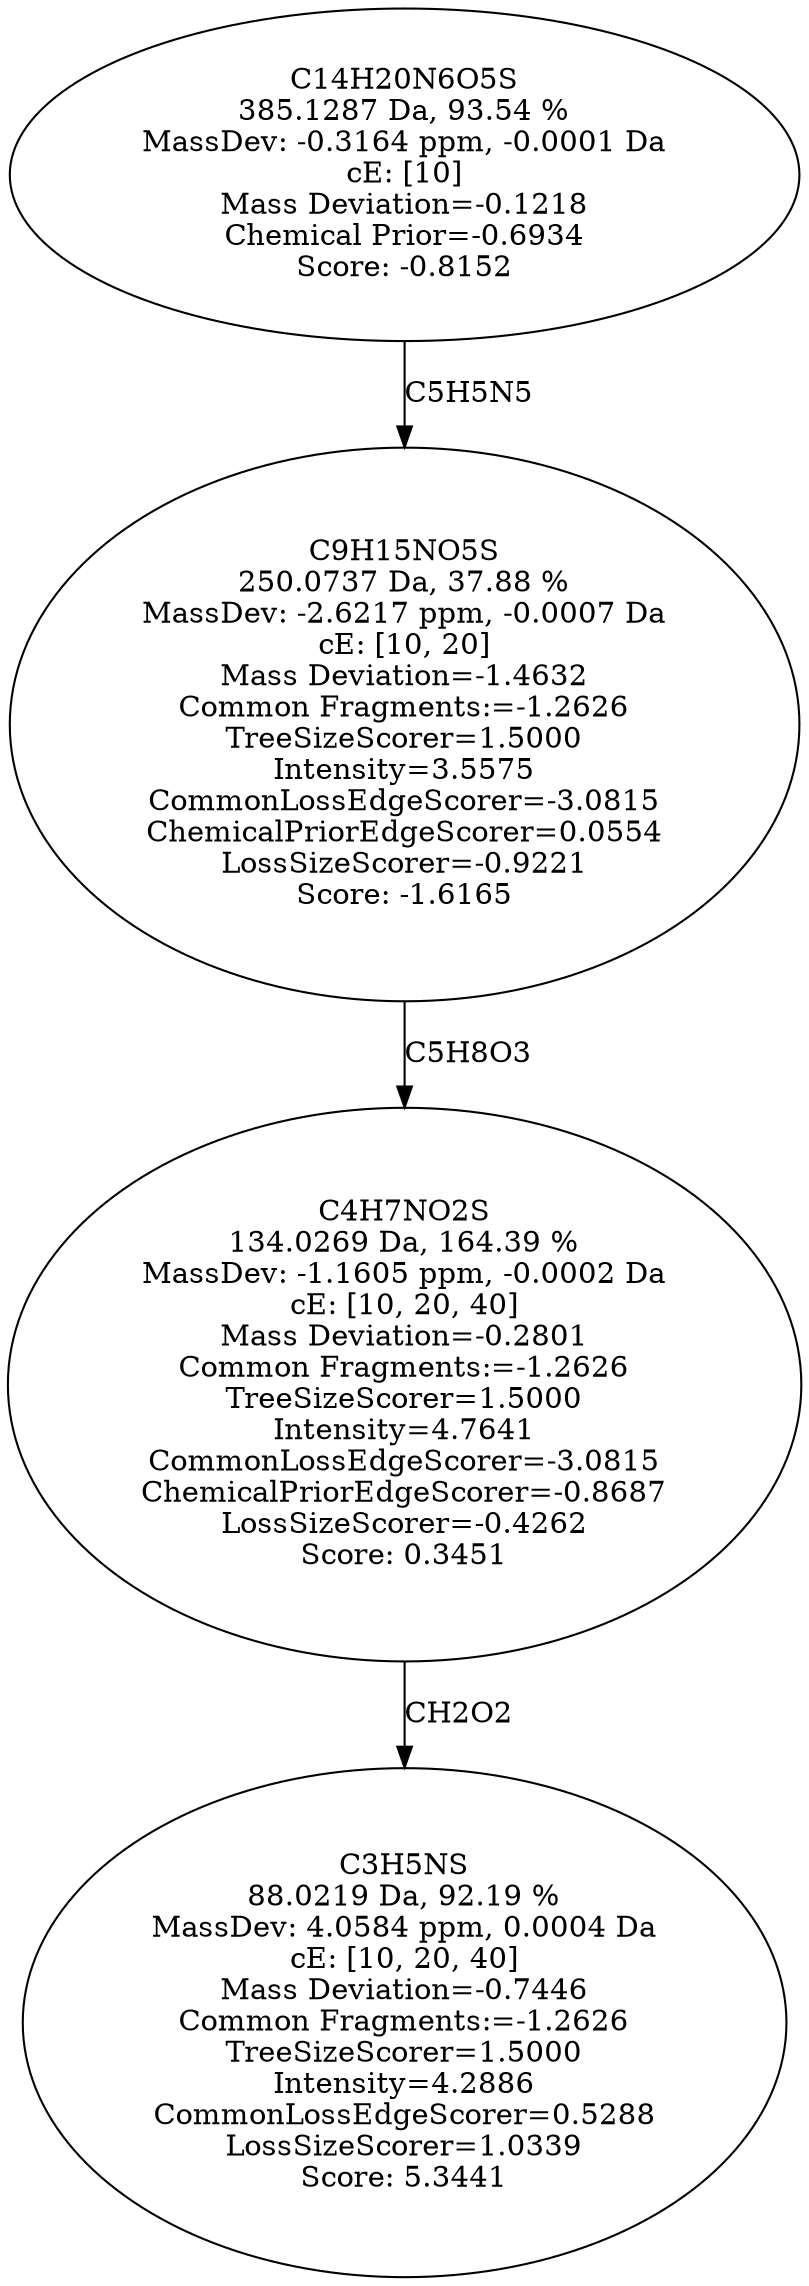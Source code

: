 strict digraph {
v1 [label="C3H5NS\n88.0219 Da, 92.19 %\nMassDev: 4.0584 ppm, 0.0004 Da\ncE: [10, 20, 40]\nMass Deviation=-0.7446\nCommon Fragments:=-1.2626\nTreeSizeScorer=1.5000\nIntensity=4.2886\nCommonLossEdgeScorer=0.5288\nLossSizeScorer=1.0339\nScore: 5.3441"];
v2 [label="C4H7NO2S\n134.0269 Da, 164.39 %\nMassDev: -1.1605 ppm, -0.0002 Da\ncE: [10, 20, 40]\nMass Deviation=-0.2801\nCommon Fragments:=-1.2626\nTreeSizeScorer=1.5000\nIntensity=4.7641\nCommonLossEdgeScorer=-3.0815\nChemicalPriorEdgeScorer=-0.8687\nLossSizeScorer=-0.4262\nScore: 0.3451"];
v3 [label="C9H15NO5S\n250.0737 Da, 37.88 %\nMassDev: -2.6217 ppm, -0.0007 Da\ncE: [10, 20]\nMass Deviation=-1.4632\nCommon Fragments:=-1.2626\nTreeSizeScorer=1.5000\nIntensity=3.5575\nCommonLossEdgeScorer=-3.0815\nChemicalPriorEdgeScorer=0.0554\nLossSizeScorer=-0.9221\nScore: -1.6165"];
v4 [label="C14H20N6O5S\n385.1287 Da, 93.54 %\nMassDev: -0.3164 ppm, -0.0001 Da\ncE: [10]\nMass Deviation=-0.1218\nChemical Prior=-0.6934\nScore: -0.8152"];
v2 -> v1 [label="CH2O2"];
v3 -> v2 [label="C5H8O3"];
v4 -> v3 [label="C5H5N5"];
}